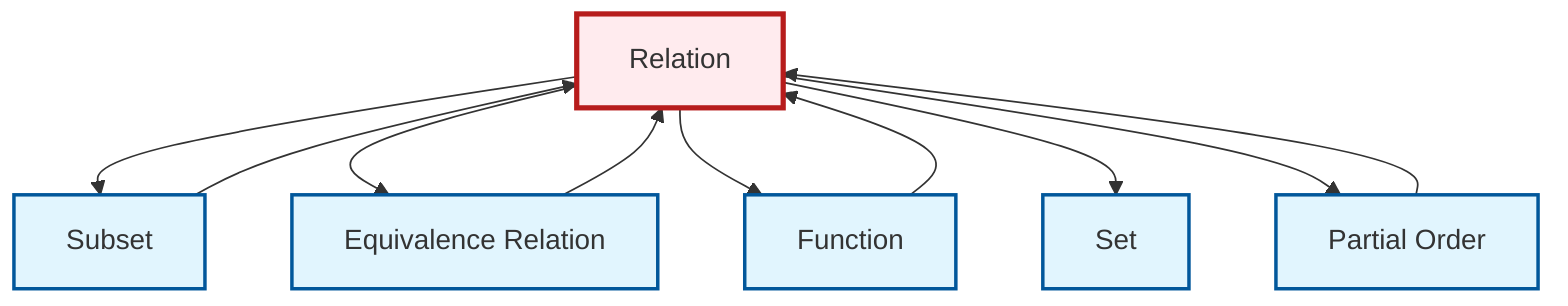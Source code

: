 graph TD
    classDef definition fill:#e1f5fe,stroke:#01579b,stroke-width:2px
    classDef theorem fill:#f3e5f5,stroke:#4a148c,stroke-width:2px
    classDef axiom fill:#fff3e0,stroke:#e65100,stroke-width:2px
    classDef example fill:#e8f5e9,stroke:#1b5e20,stroke-width:2px
    classDef current fill:#ffebee,stroke:#b71c1c,stroke-width:3px
    def-relation["Relation"]:::definition
    def-subset["Subset"]:::definition
    def-function["Function"]:::definition
    def-partial-order["Partial Order"]:::definition
    def-equivalence-relation["Equivalence Relation"]:::definition
    def-set["Set"]:::definition
    def-function --> def-relation
    def-subset --> def-relation
    def-relation --> def-subset
    def-partial-order --> def-relation
    def-relation --> def-equivalence-relation
    def-relation --> def-function
    def-equivalence-relation --> def-relation
    def-relation --> def-set
    def-relation --> def-partial-order
    class def-relation current